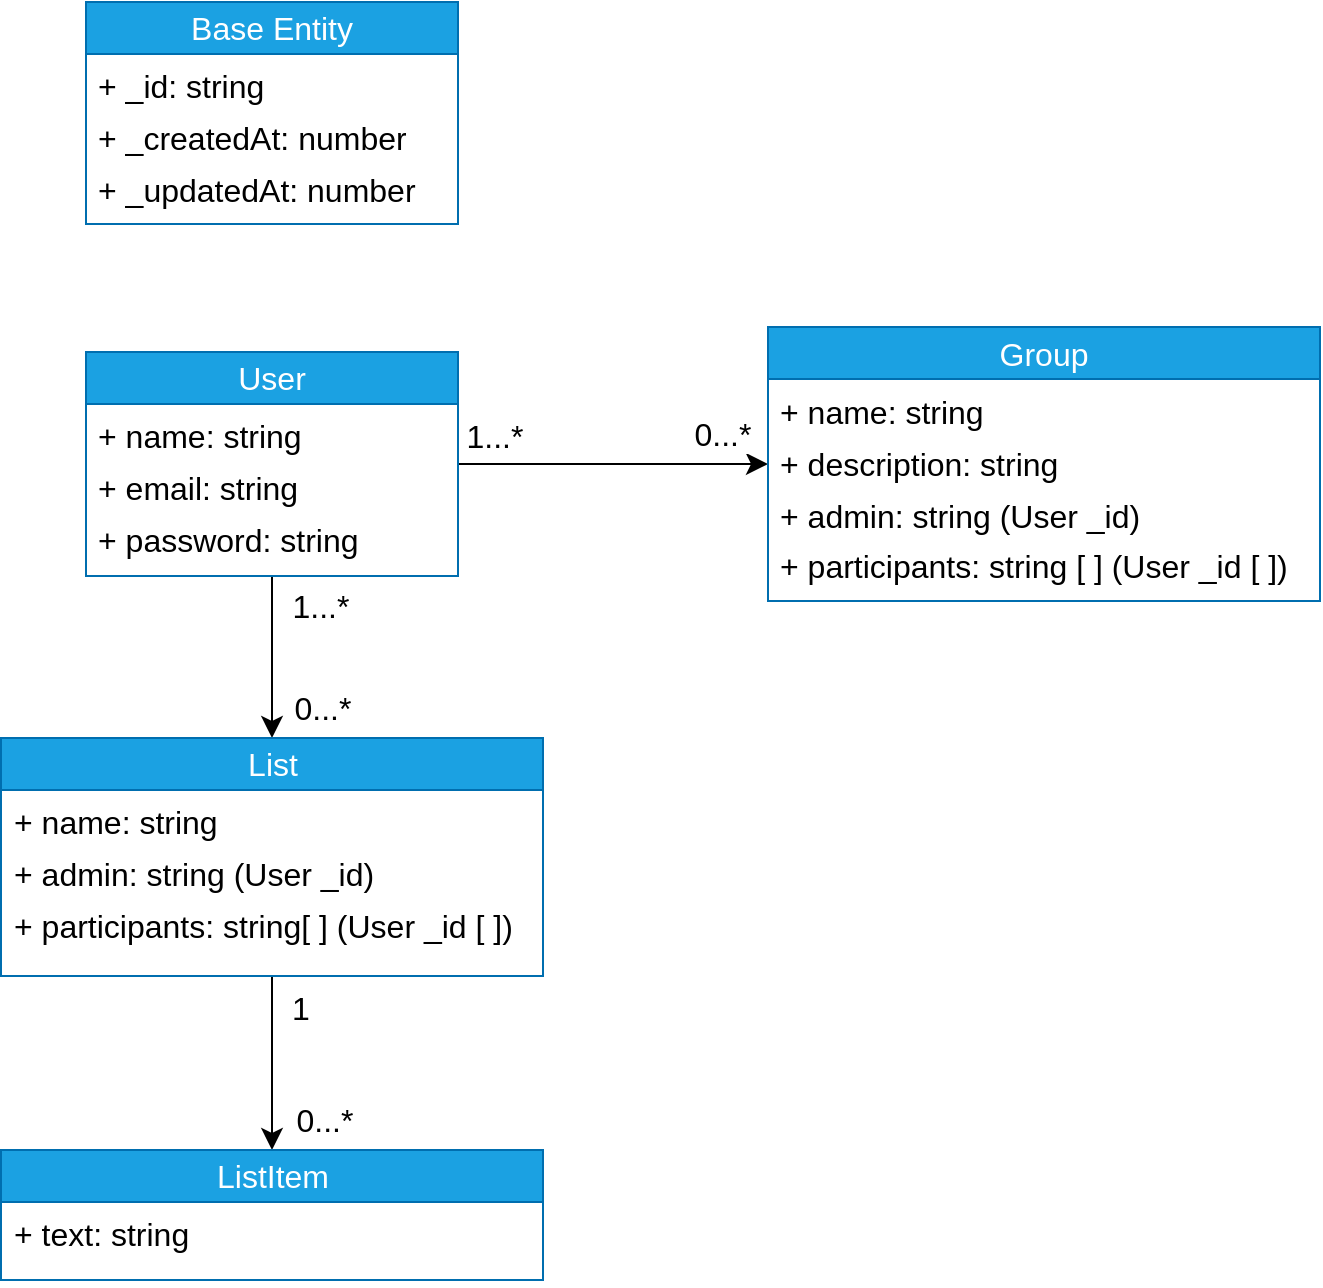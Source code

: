 <mxfile version="21.8.2" type="device">
  <diagram name="ClassDiagram" id="q1V981niDZoHXC1Cla55">
    <mxGraphModel dx="1235" dy="1189" grid="0" gridSize="10" guides="1" tooltips="1" connect="1" arrows="1" fold="1" page="0" pageScale="1" pageWidth="827" pageHeight="1169" math="0" shadow="0">
      <root>
        <mxCell id="0" />
        <mxCell id="1" parent="0" />
        <mxCell id="8RGWpTBZ9nLKY9yUWO2w-15" value="Base Entity" style="swimlane;fontStyle=0;childLayout=stackLayout;horizontal=1;startSize=26;fillColor=#1ba1e2;horizontalStack=0;resizeParent=1;resizeParentMax=0;resizeLast=0;collapsible=1;marginBottom=0;whiteSpace=wrap;html=1;fontSize=16;fontColor=#ffffff;strokeColor=#006EAF;" vertex="1" parent="1">
          <mxGeometry x="264" y="-175" width="186" height="111" as="geometry" />
        </mxCell>
        <mxCell id="8RGWpTBZ9nLKY9yUWO2w-16" value="+ _id: string" style="text;strokeColor=none;fillColor=none;align=left;verticalAlign=top;spacingLeft=4;spacingRight=4;overflow=hidden;rotatable=0;points=[[0,0.5],[1,0.5]];portConstraint=eastwest;whiteSpace=wrap;html=1;fontSize=16;" vertex="1" parent="8RGWpTBZ9nLKY9yUWO2w-15">
          <mxGeometry y="26" width="186" height="26" as="geometry" />
        </mxCell>
        <mxCell id="8RGWpTBZ9nLKY9yUWO2w-21" value="+ _createdAt: number" style="text;strokeColor=none;fillColor=none;align=left;verticalAlign=top;spacingLeft=4;spacingRight=4;overflow=hidden;rotatable=0;points=[[0,0.5],[1,0.5]];portConstraint=eastwest;whiteSpace=wrap;html=1;fontSize=16;" vertex="1" parent="8RGWpTBZ9nLKY9yUWO2w-15">
          <mxGeometry y="52" width="186" height="26" as="geometry" />
        </mxCell>
        <mxCell id="8RGWpTBZ9nLKY9yUWO2w-18" value="+ _updatedAt: number" style="text;strokeColor=none;fillColor=none;align=left;verticalAlign=top;spacingLeft=4;spacingRight=4;overflow=hidden;rotatable=0;points=[[0,0.5],[1,0.5]];portConstraint=eastwest;whiteSpace=wrap;html=1;fontSize=16;" vertex="1" parent="8RGWpTBZ9nLKY9yUWO2w-15">
          <mxGeometry y="78" width="186" height="33" as="geometry" />
        </mxCell>
        <mxCell id="8RGWpTBZ9nLKY9yUWO2w-33" style="edgeStyle=none;curved=1;rounded=0;orthogonalLoop=1;jettySize=auto;html=1;fontSize=12;startSize=8;endSize=8;" edge="1" parent="1" source="8RGWpTBZ9nLKY9yUWO2w-22" target="8RGWpTBZ9nLKY9yUWO2w-29">
          <mxGeometry relative="1" as="geometry" />
        </mxCell>
        <mxCell id="8RGWpTBZ9nLKY9yUWO2w-34" value="0...*" style="edgeLabel;html=1;align=center;verticalAlign=middle;resizable=0;points=[];fontSize=16;" vertex="1" connectable="0" parent="8RGWpTBZ9nLKY9yUWO2w-33">
          <mxGeometry x="0.486" y="1" relative="1" as="geometry">
            <mxPoint x="24" y="6" as="offset" />
          </mxGeometry>
        </mxCell>
        <mxCell id="8RGWpTBZ9nLKY9yUWO2w-35" value="1...*" style="edgeLabel;html=1;align=center;verticalAlign=middle;resizable=0;points=[];fontSize=16;" vertex="1" connectable="0" parent="8RGWpTBZ9nLKY9yUWO2w-33">
          <mxGeometry x="-0.435" y="2" relative="1" as="geometry">
            <mxPoint x="22" y="-8" as="offset" />
          </mxGeometry>
        </mxCell>
        <mxCell id="8RGWpTBZ9nLKY9yUWO2w-47" style="edgeStyle=none;curved=1;rounded=0;orthogonalLoop=1;jettySize=auto;html=1;fontSize=12;startSize=8;endSize=8;" edge="1" parent="1" source="8RGWpTBZ9nLKY9yUWO2w-22" target="8RGWpTBZ9nLKY9yUWO2w-43">
          <mxGeometry relative="1" as="geometry" />
        </mxCell>
        <mxCell id="8RGWpTBZ9nLKY9yUWO2w-48" value="1...*" style="edgeLabel;html=1;align=center;verticalAlign=middle;resizable=0;points=[];fontSize=16;" vertex="1" connectable="0" parent="8RGWpTBZ9nLKY9yUWO2w-47">
          <mxGeometry x="-0.787" y="2" relative="1" as="geometry">
            <mxPoint x="1" y="-12" as="offset" />
          </mxGeometry>
        </mxCell>
        <mxCell id="8RGWpTBZ9nLKY9yUWO2w-49" value="0...*" style="edgeLabel;html=1;align=center;verticalAlign=middle;resizable=0;points=[];fontSize=16;" vertex="1" connectable="0" parent="8RGWpTBZ9nLKY9yUWO2w-47">
          <mxGeometry x="0.699" y="2" relative="1" as="geometry">
            <mxPoint y="-13" as="offset" />
          </mxGeometry>
        </mxCell>
        <mxCell id="8RGWpTBZ9nLKY9yUWO2w-22" value="User" style="swimlane;fontStyle=0;childLayout=stackLayout;horizontal=1;startSize=26;fillColor=#1ba1e2;horizontalStack=0;resizeParent=1;resizeParentMax=0;resizeLast=0;collapsible=1;marginBottom=0;whiteSpace=wrap;html=1;fontSize=16;fontColor=#ffffff;strokeColor=#006EAF;" vertex="1" parent="1">
          <mxGeometry x="264" width="186" height="112" as="geometry" />
        </mxCell>
        <mxCell id="8RGWpTBZ9nLKY9yUWO2w-24" value="+ name: string" style="text;strokeColor=none;fillColor=none;align=left;verticalAlign=top;spacingLeft=4;spacingRight=4;overflow=hidden;rotatable=0;points=[[0,0.5],[1,0.5]];portConstraint=eastwest;whiteSpace=wrap;html=1;fontSize=16;" vertex="1" parent="8RGWpTBZ9nLKY9yUWO2w-22">
          <mxGeometry y="26" width="186" height="26" as="geometry" />
        </mxCell>
        <mxCell id="8RGWpTBZ9nLKY9yUWO2w-25" value="+ email: string" style="text;strokeColor=none;fillColor=none;align=left;verticalAlign=top;spacingLeft=4;spacingRight=4;overflow=hidden;rotatable=0;points=[[0,0.5],[1,0.5]];portConstraint=eastwest;whiteSpace=wrap;html=1;fontSize=16;" vertex="1" parent="8RGWpTBZ9nLKY9yUWO2w-22">
          <mxGeometry y="52" width="186" height="26" as="geometry" />
        </mxCell>
        <mxCell id="8RGWpTBZ9nLKY9yUWO2w-26" value="+ password: string" style="text;strokeColor=none;fillColor=none;align=left;verticalAlign=top;spacingLeft=4;spacingRight=4;overflow=hidden;rotatable=0;points=[[0,0.5],[1,0.5]];portConstraint=eastwest;whiteSpace=wrap;html=1;fontSize=16;" vertex="1" parent="8RGWpTBZ9nLKY9yUWO2w-22">
          <mxGeometry y="78" width="186" height="34" as="geometry" />
        </mxCell>
        <mxCell id="8RGWpTBZ9nLKY9yUWO2w-40" style="edgeStyle=none;curved=1;rounded=0;orthogonalLoop=1;jettySize=auto;html=1;fontSize=12;startSize=8;endSize=8;" edge="1" parent="1" source="8RGWpTBZ9nLKY9yUWO2w-29" target="8RGWpTBZ9nLKY9yUWO2w-36">
          <mxGeometry relative="1" as="geometry" />
        </mxCell>
        <mxCell id="8RGWpTBZ9nLKY9yUWO2w-41" value="1" style="edgeLabel;html=1;align=center;verticalAlign=middle;resizable=0;points=[];fontSize=16;" vertex="1" connectable="0" parent="8RGWpTBZ9nLKY9yUWO2w-40">
          <mxGeometry x="-0.736" relative="1" as="geometry">
            <mxPoint x="14" y="4" as="offset" />
          </mxGeometry>
        </mxCell>
        <mxCell id="8RGWpTBZ9nLKY9yUWO2w-42" value="0...*" style="edgeLabel;html=1;align=center;verticalAlign=middle;resizable=0;points=[];fontSize=16;" vertex="1" connectable="0" parent="8RGWpTBZ9nLKY9yUWO2w-40">
          <mxGeometry x="0.362" y="-1" relative="1" as="geometry">
            <mxPoint x="27" y="13" as="offset" />
          </mxGeometry>
        </mxCell>
        <mxCell id="8RGWpTBZ9nLKY9yUWO2w-29" value="List" style="swimlane;fontStyle=0;childLayout=stackLayout;horizontal=1;startSize=26;fillColor=#1ba1e2;horizontalStack=0;resizeParent=1;resizeParentMax=0;resizeLast=0;collapsible=1;marginBottom=0;whiteSpace=wrap;html=1;fontSize=16;fontColor=#ffffff;strokeColor=#006EAF;" vertex="1" parent="1">
          <mxGeometry x="221.5" y="193" width="271" height="119" as="geometry" />
        </mxCell>
        <mxCell id="8RGWpTBZ9nLKY9yUWO2w-30" value="+ name: string" style="text;strokeColor=none;fillColor=none;align=left;verticalAlign=top;spacingLeft=4;spacingRight=4;overflow=hidden;rotatable=0;points=[[0,0.5],[1,0.5]];portConstraint=eastwest;whiteSpace=wrap;html=1;fontSize=16;" vertex="1" parent="8RGWpTBZ9nLKY9yUWO2w-29">
          <mxGeometry y="26" width="271" height="26" as="geometry" />
        </mxCell>
        <mxCell id="8RGWpTBZ9nLKY9yUWO2w-31" value="+ admin: string (User _id)" style="text;strokeColor=none;fillColor=none;align=left;verticalAlign=top;spacingLeft=4;spacingRight=4;overflow=hidden;rotatable=0;points=[[0,0.5],[1,0.5]];portConstraint=eastwest;whiteSpace=wrap;html=1;fontSize=16;" vertex="1" parent="8RGWpTBZ9nLKY9yUWO2w-29">
          <mxGeometry y="52" width="271" height="26" as="geometry" />
        </mxCell>
        <mxCell id="8RGWpTBZ9nLKY9yUWO2w-32" value="+ participants: string[ ] (User _id [ ])" style="text;strokeColor=none;fillColor=none;align=left;verticalAlign=top;spacingLeft=4;spacingRight=4;overflow=hidden;rotatable=0;points=[[0,0.5],[1,0.5]];portConstraint=eastwest;whiteSpace=wrap;html=1;fontSize=16;" vertex="1" parent="8RGWpTBZ9nLKY9yUWO2w-29">
          <mxGeometry y="78" width="271" height="41" as="geometry" />
        </mxCell>
        <mxCell id="8RGWpTBZ9nLKY9yUWO2w-36" value="ListItem" style="swimlane;fontStyle=0;childLayout=stackLayout;horizontal=1;startSize=26;fillColor=#1ba1e2;horizontalStack=0;resizeParent=1;resizeParentMax=0;resizeLast=0;collapsible=1;marginBottom=0;whiteSpace=wrap;html=1;fontSize=16;fontColor=#ffffff;strokeColor=#006EAF;" vertex="1" parent="1">
          <mxGeometry x="221.5" y="399" width="271" height="65" as="geometry" />
        </mxCell>
        <mxCell id="8RGWpTBZ9nLKY9yUWO2w-37" value="+ text: string" style="text;strokeColor=none;fillColor=none;align=left;verticalAlign=top;spacingLeft=4;spacingRight=4;overflow=hidden;rotatable=0;points=[[0,0.5],[1,0.5]];portConstraint=eastwest;whiteSpace=wrap;html=1;fontSize=16;" vertex="1" parent="8RGWpTBZ9nLKY9yUWO2w-36">
          <mxGeometry y="26" width="271" height="39" as="geometry" />
        </mxCell>
        <mxCell id="8RGWpTBZ9nLKY9yUWO2w-43" value="Group" style="swimlane;fontStyle=0;childLayout=stackLayout;horizontal=1;startSize=26;fillColor=#1ba1e2;horizontalStack=0;resizeParent=1;resizeParentMax=0;resizeLast=0;collapsible=1;marginBottom=0;whiteSpace=wrap;html=1;fontSize=16;fontColor=#ffffff;strokeColor=#006EAF;" vertex="1" parent="1">
          <mxGeometry x="605" y="-12.5" width="276" height="137" as="geometry" />
        </mxCell>
        <mxCell id="8RGWpTBZ9nLKY9yUWO2w-44" value="+ name: string" style="text;strokeColor=none;fillColor=none;align=left;verticalAlign=top;spacingLeft=4;spacingRight=4;overflow=hidden;rotatable=0;points=[[0,0.5],[1,0.5]];portConstraint=eastwest;whiteSpace=wrap;html=1;fontSize=16;" vertex="1" parent="8RGWpTBZ9nLKY9yUWO2w-43">
          <mxGeometry y="26" width="276" height="26" as="geometry" />
        </mxCell>
        <mxCell id="8RGWpTBZ9nLKY9yUWO2w-45" value="+ description: string" style="text;strokeColor=none;fillColor=none;align=left;verticalAlign=top;spacingLeft=4;spacingRight=4;overflow=hidden;rotatable=0;points=[[0,0.5],[1,0.5]];portConstraint=eastwest;whiteSpace=wrap;html=1;fontSize=16;" vertex="1" parent="8RGWpTBZ9nLKY9yUWO2w-43">
          <mxGeometry y="52" width="276" height="26" as="geometry" />
        </mxCell>
        <mxCell id="8RGWpTBZ9nLKY9yUWO2w-46" value="+ admin: string (User _id)" style="text;strokeColor=none;fillColor=none;align=left;verticalAlign=top;spacingLeft=4;spacingRight=4;overflow=hidden;rotatable=0;points=[[0,0.5],[1,0.5]];portConstraint=eastwest;whiteSpace=wrap;html=1;fontSize=16;" vertex="1" parent="8RGWpTBZ9nLKY9yUWO2w-43">
          <mxGeometry y="78" width="276" height="25" as="geometry" />
        </mxCell>
        <mxCell id="8RGWpTBZ9nLKY9yUWO2w-50" value="+ participants: string [ ] (User _id [ ])" style="text;strokeColor=none;fillColor=none;align=left;verticalAlign=top;spacingLeft=4;spacingRight=4;overflow=hidden;rotatable=0;points=[[0,0.5],[1,0.5]];portConstraint=eastwest;whiteSpace=wrap;html=1;fontSize=16;" vertex="1" parent="8RGWpTBZ9nLKY9yUWO2w-43">
          <mxGeometry y="103" width="276" height="34" as="geometry" />
        </mxCell>
      </root>
    </mxGraphModel>
  </diagram>
</mxfile>
